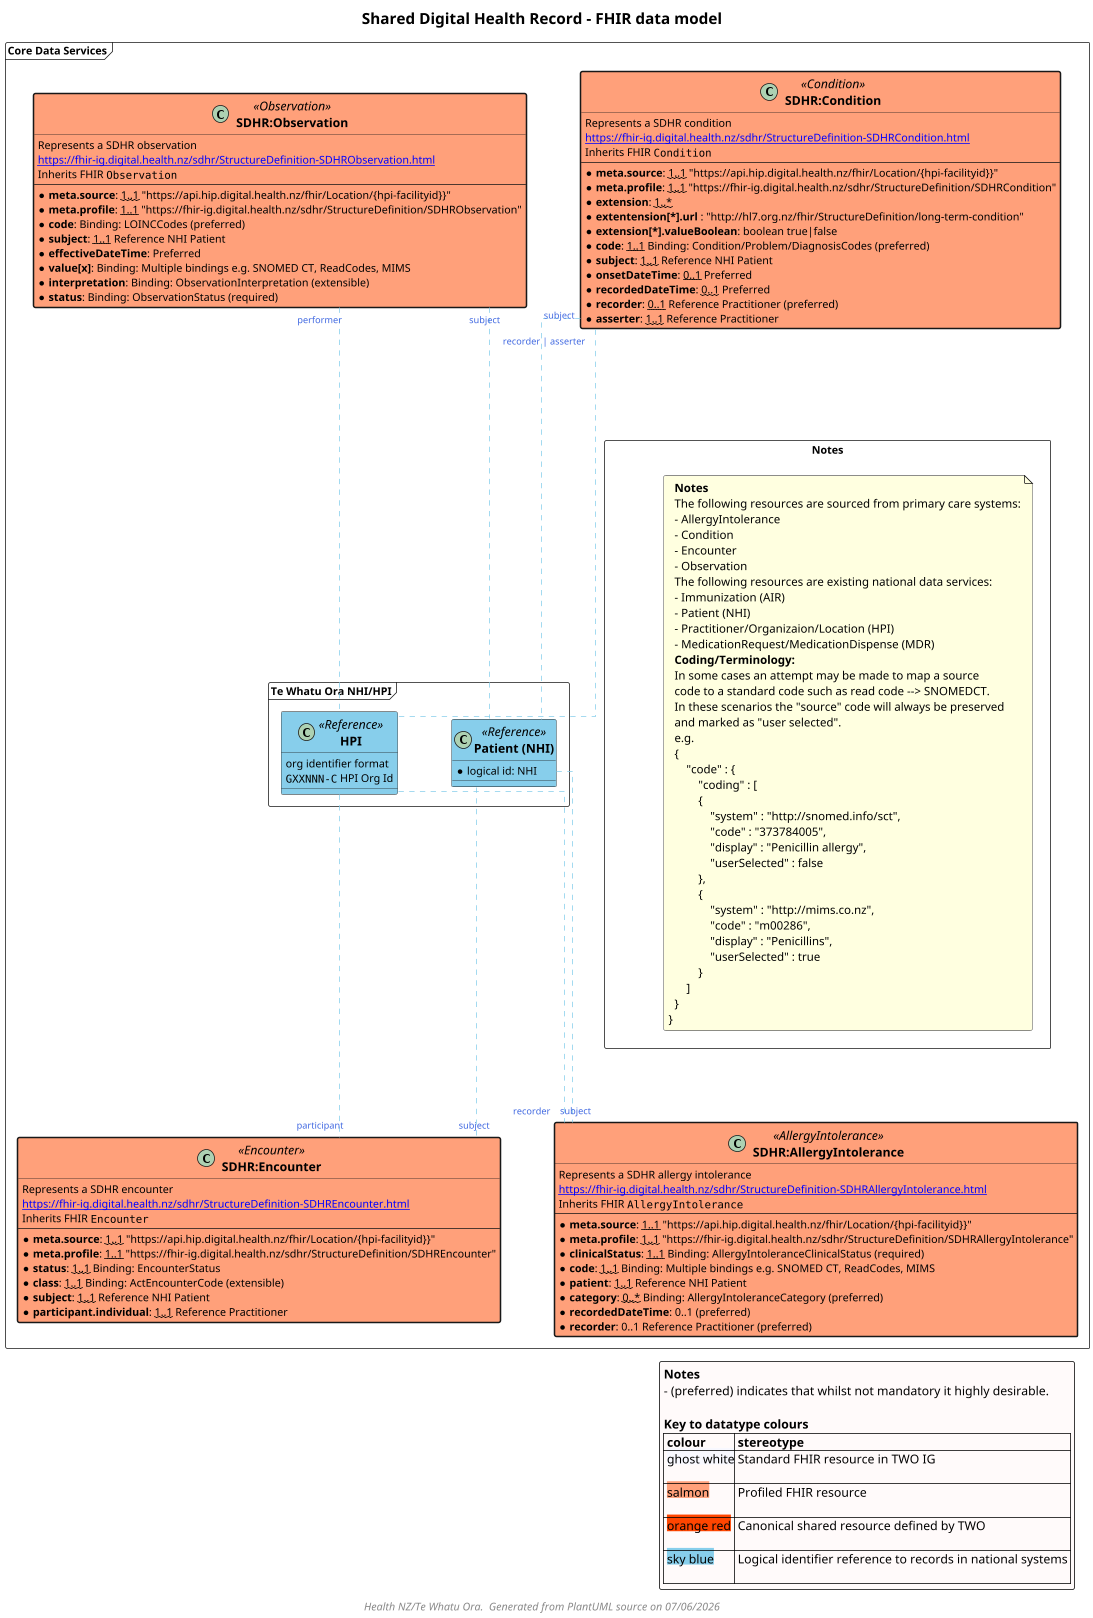 @startuml

skinparam dpi 100 
scale max 350 width

skinparam ActivityDiamondBackgroundColor #RoyalBlue
skinparam ArrowColor #RoyalBlue   
skinparam ArrowFontColor #RoyalBlue   
skinparam ArrowFontSize 12
skinparam ArrowMessageAlignment right
skinparam BoxPadding 10
skinparam ClassFontSize 16
skinparam ClassFontStyle bold
skinparam ClassStereotypeFontSize 16
skinparam dpi 300
skinparam FooterFontSize 14
skinparam FooterFontStyle italic
skinparam LegendBackgroundColor #Snow
skinparam LegendFontName Helvetica
skinparam LegendFontSize 16
skinparam linetype ortho
skinparam nodesep 70
skinparam NoteBackgroundColor #LightYellow
skinparam NoteFontSize 15
skinparam NoteTextAlignment left
skinparam ranksep 60
skinparam roundcorner 5
skinparam TitleFontSize 20



title "Shared Digital Health Record - FHIR data model"

frame "Core Data Services" as SDHRFrame {

class "SDHR:Encounter" as encounter <<Encounter>> #LightSalmon ##[bold] {
    Represents a SDHR encounter
    [[https://fhir-ig.digital.health.nz/sdhr/StructureDefinition-SDHREncounter.html]]
    Inherits FHIR ""Encounter""
    ----
    * **meta.source**: ~~1..1~~ "https://api.hip.digital.health.nz/fhir/Location/{hpi-facilityid}}"
    * **meta.profile**: ~~1..1~~ "https://fhir-ig.digital.health.nz/sdhr/StructureDefinition/SDHREncounter"
    * **status**: ~~1..1~~ Binding: EncounterStatus [[[http://hl7.org/fhir/R4/valueset-encounter-status.html]]]
    * **class**: ~~1..1~~ Binding: ActEncounterCode (extensible) [[[http://terminology.hl7.org/5.5.0/ValueSet-v3-ActEncounterCode.html]]]
    * **subject**: ~~1..1~~ Reference NHI Patient
    * **participant.individual**: ~~1..1~~ Reference Practitioner
}

class "SDHR:Condition" as condition <<Condition>> #LightSalmon ##[bold] {
    Represents a SDHR condition
    [[https://fhir-ig.digital.health.nz/sdhr/StructureDefinition-SDHRCondition.html]]
    Inherits FHIR ""Condition""
    ----
    * **meta.source**: ~~1..1~~ "https://api.hip.digital.health.nz/fhir/Location/{hpi-facilityid}}"
    * **meta.profile**: ~~1..1~~ "https://fhir-ig.digital.health.nz/sdhr/StructureDefinition/SDHRCondition"
    * **extension**: ~~1..*~~
    * **extentension[*].url** : "http://hl7.org.nz/fhir/StructureDefinition/long-term-condition"
    * **extension[*].valueBoolean**: boolean true|false
    * **code**: ~~1..1~~ Binding: Condition/Problem/DiagnosisCodes (preferred) [[[http://hl7.org/fhir/ValueSet/condition-code]]]
    * **subject**: ~~1..1~~ Reference NHI Patient
    * **onsetDateTime**: ~~0..1~~ Preferred
    * **recordedDateTime**: ~~0..1~~ Preferred
    * **recorder**: ~~0..1~~ Reference Practitioner (preferred)
    * **asserter**: ~~1..1~~ Reference Practitioner
}

class "SDHR:AllergyIntolerance" as allergyintolerance <<AllergyIntolerance>> #LightSalmon ##[bold] {
    Represents a SDHR allergy intolerance
    [[https://fhir-ig.digital.health.nz/sdhr/StructureDefinition-SDHRAllergyIntolerance.html]]
    Inherits FHIR ""AllergyIntolerance""
    ----
    * **meta.source**: ~~1..1~~ "https://api.hip.digital.health.nz/fhir/Location/{hpi-facilityid}}"
    * **meta.profile**: ~~1..1~~ "https://fhir-ig.digital.health.nz/sdhr/StructureDefinition/SDHRAllergyIntolerance"
    * **clinicalStatus**: ~~1..1~~ Binding: AllergyIntoleranceClinicalStatus (required) [[[http://hl7.org/fhir/R4/valueset-allergyintolerance-clinical.html]]]
    * **code**: ~~1..1~~ Binding: Multiple bindings e.g. SNOMED CT, ReadCodes, MIMS
    * **patient**: ~~1..1~~ Reference NHI Patient
    * **category**: ~~0..*~~ Binding: AllergyIntoleranceCategory (preferred) [[[http://hl7.org/fhir/R4/valueset-allergy-intolerance-category.html]]]
    * **recordedDateTime**: 0..1 (preferred)
    * **recorder**: 0..1 Reference Practitioner (preferred)
}

class "SDHR:Observation" as observation <<Observation>> #LightSalmon ##[bold] {
    Represents a SDHR observation
    [[https://fhir-ig.digital.health.nz/sdhr/StructureDefinition-SDHRObservation.html]]
    Inherits FHIR ""Observation""
    ----
    * **meta.source**: ~~1..1~~ "https://api.hip.digital.health.nz/fhir/Location/{hpi-facilityid}}"
    * **meta.profile**: ~~1..1~~ "https://fhir-ig.digital.health.nz/sdhr/StructureDefinition/SDHRObservation"
    * **code**: Binding: LOINCCodes (preferred) [[[http://hl7.org/fhir/ValueSet/observation-codes]]]
    * **subject**: ~~1..1~~ Reference NHI Patient
    * **effectiveDateTime**: Preferred
    * **value[x]**: Binding: Multiple bindings e.g. SNOMED CT, ReadCodes, MIMS
    * **interpretation**: Binding: ObservationInterpretation (extensible) [[[http://hl7.org/fhir/R4/valueset-observation-interpretation.html]]]
    * **status**: Binding: ObservationStatus (required) [[[http://hl7.org/fhir/R4/valueset-observation-status.html]]]
}


frame "Te Whatu Ora NHI/HPI" as NationalIdentifier {

  class "Patient (NHI)" as Patient <<Reference>> #SkyBlue {
    * logical id: NHI
  }

  class "HPI" as HPI <<Reference>> #SkyBlue {
    org identifier format
      ""GXXNNN-C"" HPI Org Id
  }

  Patient -[hidden]l- HPI
}

rectangle "Notes" as Notes {
    note as N1
    **Notes**
    The following resources are sourced from primary care systems:
    - AllergyIntolerance
    - Condition
    - Encounter
    - Observation
    The following resources are existing national data services:
    - Immunization (AIR)
    - Patient (NHI)
    - Practitioner/Organizaion/Location (HPI)
    - MedicationRequest/MedicationDispense (MDR)
    **Coding/Terminology:**
    In some cases an attempt may be made to map a source
    code to a standard code such as read code --> SNOMEDCT.
    In these scenarios the "source" code will always be preserved
    and marked as "user selected".
    e.g.
    {
        "code" : {
            "coding" : [
            {
                "system" : "http://snomed.info/sct",
                "code" : "373784005",
                "display" : "Penicillin allergy",
                "userSelected" : false
            },
            {
                "system" : "http://mims.co.nz",
                "code" : "m00286",
                "display" : "Penicillins",
                "userSelected" : true
            }
        ]
    }
  }
end note
}
}

' ********
' * Entities outside any frame are in other bounded contexts


' ********
' plantuml positioning

' ********
' * resource linkages

encounter "subject" -[#SkyBlue,dashed]up-- Patient
encounter "participant" -[#SkyBlue,dashed]up-- HPI
condition "subject" -[#SkyBlue,dashed]down-- Patient
condition "recorder | asserter" --[#SkyBlue,dashed]down-- HPI
allergyintolerance "subject" -[#SkyBlue,dashed]up-- Patient
allergyintolerance "recorder" -[#SkyBlue,dashed]up-- HPI
observation "subject" -[#SkyBlue,dashed]down-- Patient
observation "performer" --[#SkyBlue,dashed]down-- HPI
Notes -[hidden]left- Patient

'NationalIdentifier -[hidden]- SDHRFrame

legend right
  **Notes**
  - (preferred) indicates that whilst not mandatory it highly desirable.
  '- Arrows show direction of FHIR reference.
  '- Solid/open bullets indicate mandatory/optional data elements.

  **Key to datatype colours**
  |= colour |= stereotype |
  | <back:#GhostWhite>ghost white\n | Standard FHIR resource in TWO IG |
  | <back:#LightSalmon>salmon\n | Profiled FHIR resource |
  | <back:#OrangeRed>orange red\n | Canonical shared resource defined by TWO |
  | <back:#SkyBlue>sky blue\n| Logical identifier reference to records in national systems |
endlegend

footer "Health NZ/Te Whatu Ora.  Generated from PlantUML source on %date('dd/MM/yyyy')"

@enduml
